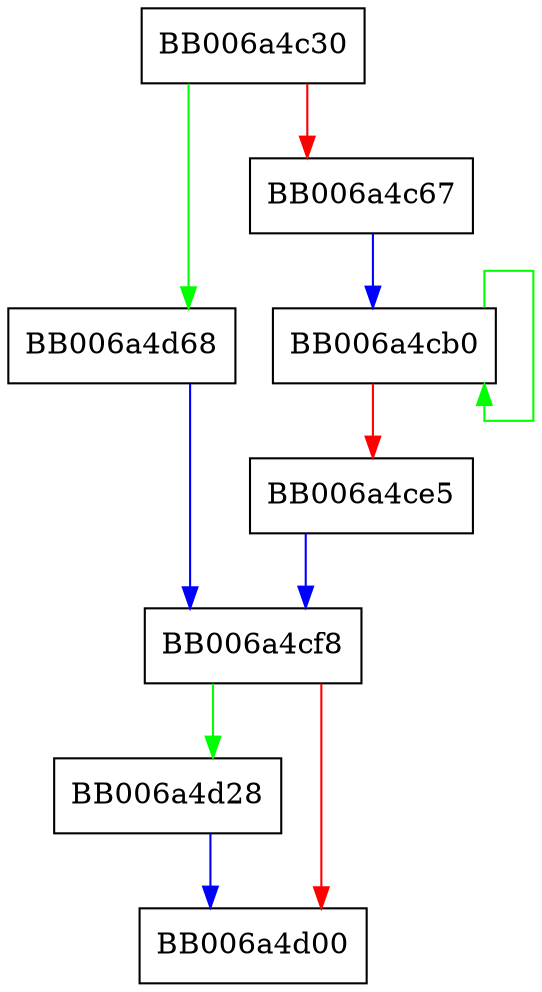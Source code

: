 digraph ossl_cipher_hw_tdes_ofb {
  node [shape="box"];
  graph [splines=ortho];
  BB006a4c30 -> BB006a4d68 [color="green"];
  BB006a4c30 -> BB006a4c67 [color="red"];
  BB006a4c67 -> BB006a4cb0 [color="blue"];
  BB006a4cb0 -> BB006a4cb0 [color="green"];
  BB006a4cb0 -> BB006a4ce5 [color="red"];
  BB006a4ce5 -> BB006a4cf8 [color="blue"];
  BB006a4cf8 -> BB006a4d28 [color="green"];
  BB006a4cf8 -> BB006a4d00 [color="red"];
  BB006a4d28 -> BB006a4d00 [color="blue"];
  BB006a4d68 -> BB006a4cf8 [color="blue"];
}